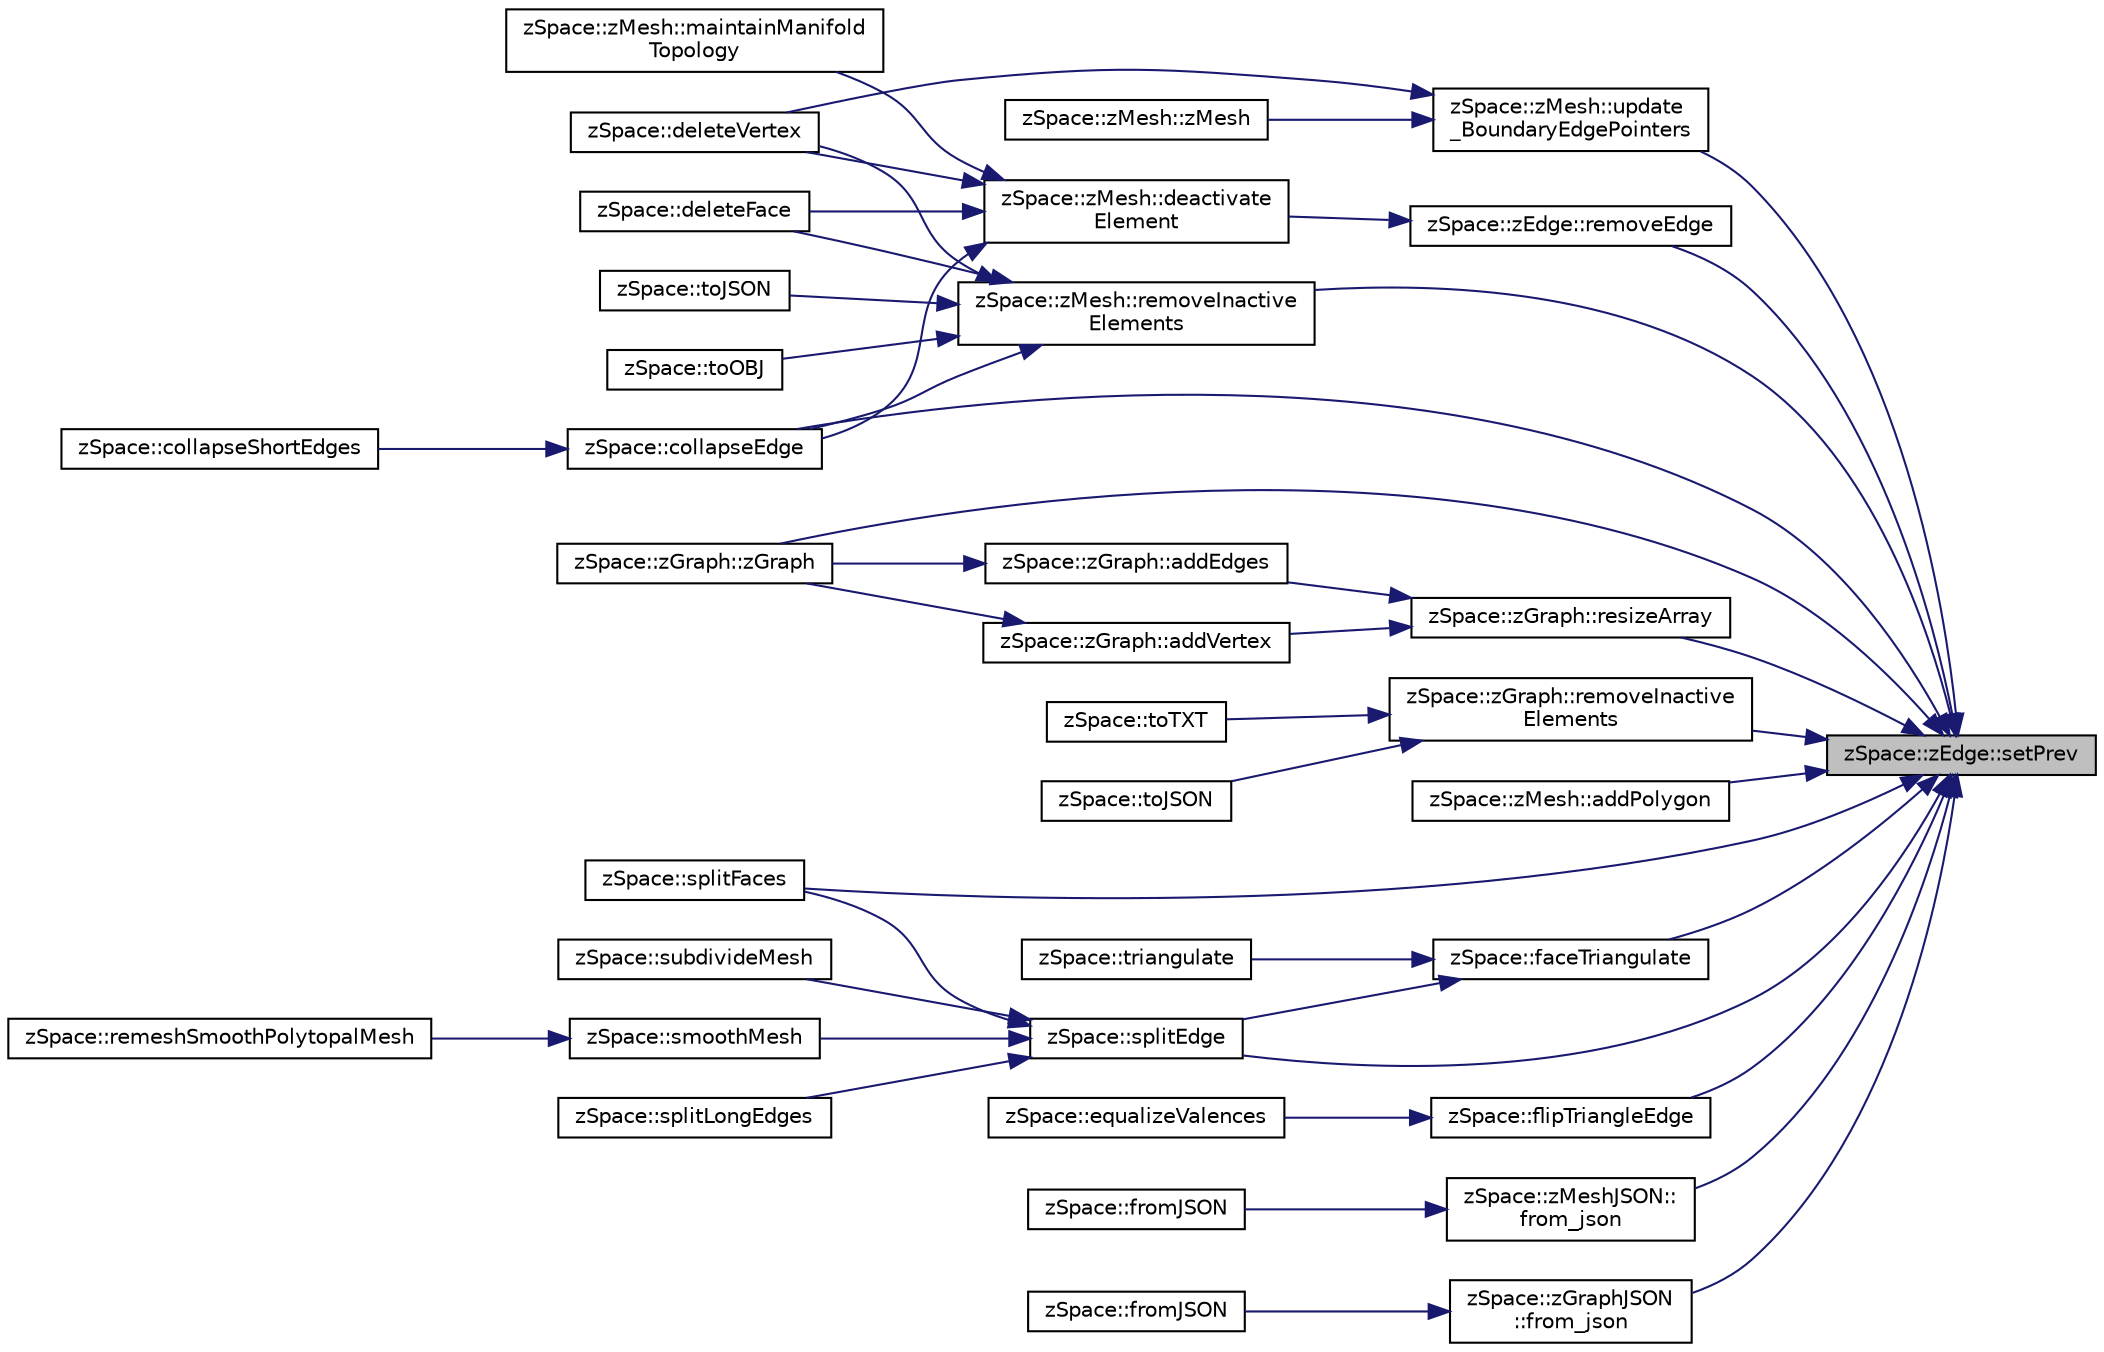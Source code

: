 digraph "zSpace::zEdge::setPrev"
{
 // LATEX_PDF_SIZE
  edge [fontname="Helvetica",fontsize="10",labelfontname="Helvetica",labelfontsize="10"];
  node [fontname="Helvetica",fontsize="10",shape=record];
  rankdir="RL";
  Node622 [label="zSpace::zEdge::setPrev",height=0.2,width=0.4,color="black", fillcolor="grey75", style="filled", fontcolor="black",tooltip="This method sets the previous edge of current zEdge to the the input edge."];
  Node622 -> Node623 [dir="back",color="midnightblue",fontsize="10",style="solid",fontname="Helvetica"];
  Node623 [label="zSpace::zEdge::removeEdge",height=0.2,width=0.4,color="black", fillcolor="white", style="filled",URL="$classz_space_1_1z_edge.html#a5395c85714f3d04fb4e673d335982655",tooltip="This method makes the pointer of the current and symmetry zEdge to null."];
  Node623 -> Node624 [dir="back",color="midnightblue",fontsize="10",style="solid",fontname="Helvetica"];
  Node624 [label="zSpace::zMesh::deactivate\lElement",height=0.2,width=0.4,color="black", fillcolor="white", style="filled",URL="$classz_space_1_1z_mesh.html#aea35829fdb54f511f93cef10c85da66c",tooltip="This method deactivates the input elements from the array connected with the input type."];
  Node624 -> Node625 [dir="back",color="midnightblue",fontsize="10",style="solid",fontname="Helvetica"];
  Node625 [label="zSpace::zMesh::maintainManifold\lTopology",height=0.2,width=0.4,color="black", fillcolor="white", style="filled",URL="$classz_space_1_1z_mesh.html#ae66609043bee62d706443ac5dc47304f",tooltip="This method cleans up the mesh to maintain manifolod topology."];
  Node624 -> Node626 [dir="back",color="midnightblue",fontsize="10",style="solid",fontname="Helvetica"];
  Node626 [label="zSpace::deleteVertex",height=0.2,width=0.4,color="black", fillcolor="white", style="filled",URL="$group__z_mesh_modifiers.html#ga20644ac4933b8ae055b0eb47a9df8420",tooltip="This method deletes the mesh vertex given by the input vertex index."];
  Node624 -> Node627 [dir="back",color="midnightblue",fontsize="10",style="solid",fontname="Helvetica"];
  Node627 [label="zSpace::deleteFace",height=0.2,width=0.4,color="black", fillcolor="white", style="filled",URL="$group__z_mesh_modifiers.html#ga24ab0fcd418ba91e387838fdc4711787",tooltip="This method deletes the mesh face given by the input face index."];
  Node624 -> Node628 [dir="back",color="midnightblue",fontsize="10",style="solid",fontname="Helvetica"];
  Node628 [label="zSpace::collapseEdge",height=0.2,width=0.4,color="black", fillcolor="white", style="filled",URL="$group__z_mesh_modifiers.html#ga77533a4e95924fa8c030ba013eef1ec6",tooltip="This method collapses an edge into a vertex."];
  Node628 -> Node629 [dir="back",color="midnightblue",fontsize="10",style="solid",fontname="Helvetica"];
  Node629 [label="zSpace::collapseShortEdges",height=0.2,width=0.4,color="black", fillcolor="white", style="filled",URL="$group__z_mesh_modifiers.html#ga14350e97740cec4f835125fb286fc071",tooltip="This method collapses an edge shorter than the given minimum edge length value if the collapsing does..."];
  Node622 -> Node630 [dir="back",color="midnightblue",fontsize="10",style="solid",fontname="Helvetica"];
  Node630 [label="zSpace::zGraph::zGraph",height=0.2,width=0.4,color="black", fillcolor="white", style="filled",URL="$classz_space_1_1z_graph.html#a7a53b68f1efa596293b85259464cf3ff",tooltip="Overloaded constructor."];
  Node622 -> Node631 [dir="back",color="midnightblue",fontsize="10",style="solid",fontname="Helvetica"];
  Node631 [label="zSpace::zGraph::resizeArray",height=0.2,width=0.4,color="black", fillcolor="white", style="filled",URL="$classz_space_1_1z_graph.html#a8b28611b85ceff8555b9230e3af6f47a",tooltip="This method resizes the array connected with the input type to the specified newSize."];
  Node631 -> Node632 [dir="back",color="midnightblue",fontsize="10",style="solid",fontname="Helvetica"];
  Node632 [label="zSpace::zGraph::addVertex",height=0.2,width=0.4,color="black", fillcolor="white", style="filled",URL="$classz_space_1_1z_graph.html#acf5cd0b78050f671984cfc4341de8b32",tooltip="This method adds a vertex to the vertices array."];
  Node632 -> Node630 [dir="back",color="midnightblue",fontsize="10",style="solid",fontname="Helvetica"];
  Node631 -> Node633 [dir="back",color="midnightblue",fontsize="10",style="solid",fontname="Helvetica"];
  Node633 [label="zSpace::zGraph::addEdges",height=0.2,width=0.4,color="black", fillcolor="white", style="filled",URL="$classz_space_1_1z_graph.html#a821941b26e312ab5015ae34fecbd43b3",tooltip="This method adds an edge and its symmetry edge to the edges array."];
  Node633 -> Node630 [dir="back",color="midnightblue",fontsize="10",style="solid",fontname="Helvetica"];
  Node622 -> Node634 [dir="back",color="midnightblue",fontsize="10",style="solid",fontname="Helvetica"];
  Node634 [label="zSpace::zGraph::removeInactive\lElements",height=0.2,width=0.4,color="black", fillcolor="white", style="filled",URL="$classz_space_1_1z_graph.html#afdd947e992fda2487ef6a5a3487d9e6b",tooltip="This method removes inactive elements from the array connected with the input type."];
  Node634 -> Node635 [dir="back",color="midnightblue",fontsize="10",style="solid",fontname="Helvetica"];
  Node635 [label="zSpace::toTXT",height=0.2,width=0.4,color="black", fillcolor="white", style="filled",URL="$group__z_i_o___graph.html#ga6578d361dabd565a48e2093a80e6f8b6",tooltip="This method exports zGraph to a TXT file format."];
  Node634 -> Node636 [dir="back",color="midnightblue",fontsize="10",style="solid",fontname="Helvetica"];
  Node636 [label="zSpace::toJSON",height=0.2,width=0.4,color="black", fillcolor="white", style="filled",URL="$group__z_i_o___graph.html#gac49cfef1063731952f6decc21775c747",tooltip="This method exports zGraph to a JSON file format using JSON Modern Library."];
  Node622 -> Node637 [dir="back",color="midnightblue",fontsize="10",style="solid",fontname="Helvetica"];
  Node637 [label="zSpace::zMesh::addPolygon",height=0.2,width=0.4,color="black", fillcolor="white", style="filled",URL="$classz_space_1_1z_mesh.html#ada4fb88bb2402a06f75d730e23597407",tooltip="This method adds a face to the faces array and updates the pointers of vertices, edges and polygons o..."];
  Node622 -> Node638 [dir="back",color="midnightblue",fontsize="10",style="solid",fontname="Helvetica"];
  Node638 [label="zSpace::zMesh::update\l_BoundaryEdgePointers",height=0.2,width=0.4,color="black", fillcolor="white", style="filled",URL="$classz_space_1_1z_mesh.html#a736b8e4019610612f4cab40094c36e06",tooltip="This method updates the pointers for boundary Edges."];
  Node638 -> Node639 [dir="back",color="midnightblue",fontsize="10",style="solid",fontname="Helvetica"];
  Node639 [label="zSpace::zMesh::zMesh",height=0.2,width=0.4,color="black", fillcolor="white", style="filled",URL="$classz_space_1_1z_mesh.html#a127de8a508706826cc4a537ad7a1cc9c",tooltip="Overloaded constructor."];
  Node638 -> Node626 [dir="back",color="midnightblue",fontsize="10",style="solid",fontname="Helvetica"];
  Node622 -> Node640 [dir="back",color="midnightblue",fontsize="10",style="solid",fontname="Helvetica"];
  Node640 [label="zSpace::zMesh::removeInactive\lElements",height=0.2,width=0.4,color="black", fillcolor="white", style="filled",URL="$classz_space_1_1z_mesh.html#ab21d59eecb169921b427a7e766d47aa5",tooltip="This method removes inactive elements from the array connected with the input type."];
  Node640 -> Node626 [dir="back",color="midnightblue",fontsize="10",style="solid",fontname="Helvetica"];
  Node640 -> Node627 [dir="back",color="midnightblue",fontsize="10",style="solid",fontname="Helvetica"];
  Node640 -> Node628 [dir="back",color="midnightblue",fontsize="10",style="solid",fontname="Helvetica"];
  Node640 -> Node641 [dir="back",color="midnightblue",fontsize="10",style="solid",fontname="Helvetica"];
  Node641 [label="zSpace::toOBJ",height=0.2,width=0.4,color="black", fillcolor="white", style="filled",URL="$group__z_i_o___mesh.html#ga56d1123fee7864f1a5da2f740b9e589d",tooltip="This method exports zMesh as an OBJ file."];
  Node640 -> Node642 [dir="back",color="midnightblue",fontsize="10",style="solid",fontname="Helvetica"];
  Node642 [label="zSpace::toJSON",height=0.2,width=0.4,color="black", fillcolor="white", style="filled",URL="$group__z_i_o___mesh.html#ga6fccda275363a86353d2750673122d6f",tooltip="This method exports zMesh to a JSON file format using JSON Modern Library."];
  Node622 -> Node643 [dir="back",color="midnightblue",fontsize="10",style="solid",fontname="Helvetica"];
  Node643 [label="zSpace::faceTriangulate",height=0.2,width=0.4,color="black", fillcolor="white", style="filled",URL="$group__z_mesh_modifiers.html#ga436ab6f006de6e8dcd08c030fed4feb1",tooltip="This method triangulates the input face of the mesh."];
  Node643 -> Node644 [dir="back",color="midnightblue",fontsize="10",style="solid",fontname="Helvetica"];
  Node644 [label="zSpace::triangulate",height=0.2,width=0.4,color="black", fillcolor="white", style="filled",URL="$group__z_mesh_modifiers.html#ga75ee8f140a3311506a932b866523a1de",tooltip="This method triangulates the input mesh."];
  Node643 -> Node645 [dir="back",color="midnightblue",fontsize="10",style="solid",fontname="Helvetica"];
  Node645 [label="zSpace::splitEdge",height=0.2,width=0.4,color="black", fillcolor="white", style="filled",URL="$group__z_mesh_modifiers.html#gae7cb2380ed0e9717421bf19db5817cd6",tooltip="This method splits an edge and inserts a vertex along the edge at the input factor."];
  Node645 -> Node646 [dir="back",color="midnightblue",fontsize="10",style="solid",fontname="Helvetica"];
  Node646 [label="zSpace::splitFaces",height=0.2,width=0.4,color="black", fillcolor="white", style="filled",URL="$group__z_mesh_modifiers.html#gaeda022d590a10b38c94e75bc0e278d80",tooltip="This method splits a set of edges and faces of a mesh in a continuous manner."];
  Node645 -> Node647 [dir="back",color="midnightblue",fontsize="10",style="solid",fontname="Helvetica"];
  Node647 [label="zSpace::subdivideMesh",height=0.2,width=0.4,color="black", fillcolor="white", style="filled",URL="$group__z_mesh_modifiers.html#ga8c3af5dd0f40d6f82fd23ceead47dc64",tooltip="This method subdivides all the faces and edges of the mesh."];
  Node645 -> Node648 [dir="back",color="midnightblue",fontsize="10",style="solid",fontname="Helvetica"];
  Node648 [label="zSpace::smoothMesh",height=0.2,width=0.4,color="black", fillcolor="white", style="filled",URL="$group__z_mesh_modifiers.html#ga41f9be96453c21ac7b33b2991c284775",tooltip="This method applies Catmull-Clark subdivision to the mesh."];
  Node648 -> Node649 [dir="back",color="midnightblue",fontsize="10",style="solid",fontname="Helvetica"];
  Node649 [label="zSpace::remeshSmoothPolytopalMesh",height=0.2,width=0.4,color="black", fillcolor="white", style="filled",URL="$group__z_polytopal.html#ga5dd7e372cf8287c0434778b2e58d41f1",tooltip="This method remeshes the smoothed polytopal mesh to have rulings in ony one direction."];
  Node645 -> Node650 [dir="back",color="midnightblue",fontsize="10",style="solid",fontname="Helvetica"];
  Node650 [label="zSpace::splitLongEdges",height=0.2,width=0.4,color="black", fillcolor="white", style="filled",URL="$group__z_mesh_modifiers.html#gad707c82ae843ee9aa108c078161881ca",tooltip="This method splits an edge longer than the given input value at its midpoint and triangulates the mes..."];
  Node622 -> Node628 [dir="back",color="midnightblue",fontsize="10",style="solid",fontname="Helvetica"];
  Node622 -> Node645 [dir="back",color="midnightblue",fontsize="10",style="solid",fontname="Helvetica"];
  Node622 -> Node651 [dir="back",color="midnightblue",fontsize="10",style="solid",fontname="Helvetica"];
  Node651 [label="zSpace::flipTriangleEdge",height=0.2,width=0.4,color="black", fillcolor="white", style="filled",URL="$group__z_mesh_modifiers.html#ga23b04bfa34f16159cbc2b1c5e1116f39",tooltip="This method flips the edge shared bettwen two rainglua faces."];
  Node651 -> Node652 [dir="back",color="midnightblue",fontsize="10",style="solid",fontname="Helvetica"];
  Node652 [label="zSpace::equalizeValences",height=0.2,width=0.4,color="black", fillcolor="white", style="filled",URL="$group__z_mesh_modifiers.html#ga50d27f458f57c4f90fa9242b05ded2d2",tooltip="This method equalizes the vertex valences by flipping edges of the input triangulated mesh...."];
  Node622 -> Node646 [dir="back",color="midnightblue",fontsize="10",style="solid",fontname="Helvetica"];
  Node622 -> Node653 [dir="back",color="midnightblue",fontsize="10",style="solid",fontname="Helvetica"];
  Node653 [label="zSpace::zMeshJSON::\lfrom_json",height=0.2,width=0.4,color="black", fillcolor="white", style="filled",URL="$classz_space_1_1z_mesh_j_s_o_n.html#a50e0cbaadd094cf4f26179cdf23b9464",tooltip="This method creates the HE data structure from JSON file using JSON Modern Library."];
  Node653 -> Node654 [dir="back",color="midnightblue",fontsize="10",style="solid",fontname="Helvetica"];
  Node654 [label="zSpace::fromJSON",height=0.2,width=0.4,color="black", fillcolor="white", style="filled",URL="$group__z_i_o___mesh.html#gad2f07c6da97272b61502c6fab57d83b0",tooltip="This method imports zMesh from a JSON file format using JSON Modern Library."];
  Node622 -> Node655 [dir="back",color="midnightblue",fontsize="10",style="solid",fontname="Helvetica"];
  Node655 [label="zSpace::zGraphJSON\l::from_json",height=0.2,width=0.4,color="black", fillcolor="white", style="filled",URL="$classz_space_1_1z_graph_j_s_o_n.html#ad6e1e17a5c3bd52b4433439f13a4b3a4",tooltip="This method creates the zGraph from JSON file using JSON Modern Library."];
  Node655 -> Node656 [dir="back",color="midnightblue",fontsize="10",style="solid",fontname="Helvetica"];
  Node656 [label="zSpace::fromJSON",height=0.2,width=0.4,color="black", fillcolor="white", style="filled",URL="$group__z_i_o___graph.html#ga72f18c5d3de0d92bea72ed214d7ba159",tooltip="This method imports zGraph from a JSON file format using JSON Modern Library."];
}
